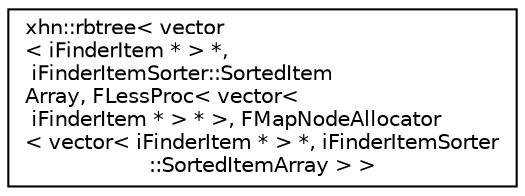digraph "Graphical Class Hierarchy"
{
  edge [fontname="Helvetica",fontsize="10",labelfontname="Helvetica",labelfontsize="10"];
  node [fontname="Helvetica",fontsize="10",shape=record];
  rankdir="LR";
  Node1 [label="xhn::rbtree\< vector\l\< iFinderItem * \> *,\l iFinderItemSorter::SortedItem\lArray, FLessProc\< vector\<\l iFinderItem * \> * \>, FMapNodeAllocator\l\< vector\< iFinderItem * \> *, iFinderItemSorter\l::SortedItemArray \> \>",height=0.2,width=0.4,color="black", fillcolor="white", style="filled",URL="$classxhn_1_1rbtree.html"];
}
